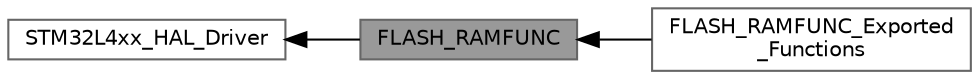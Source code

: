digraph "FLASH_RAMFUNC"
{
 // LATEX_PDF_SIZE
  bgcolor="transparent";
  edge [fontname=Helvetica,fontsize=10,labelfontname=Helvetica,labelfontsize=10];
  node [fontname=Helvetica,fontsize=10,shape=box,height=0.2,width=0.4];
  rankdir=LR;
  Node1 [id="Node000001",label="FLASH_RAMFUNC",height=0.2,width=0.4,color="gray40", fillcolor="grey60", style="filled", fontcolor="black",tooltip="FLASH functions executed from RAM"];
  Node3 [id="Node000003",label="FLASH_RAMFUNC_Exported\l_Functions",height=0.2,width=0.4,color="grey40", fillcolor="white", style="filled",URL="$group___f_l_a_s_h___r_a_m_f_u_n_c___exported___functions.html",tooltip=" "];
  Node2 [id="Node000002",label="STM32L4xx_HAL_Driver",height=0.2,width=0.4,color="grey40", fillcolor="white", style="filled",URL="$group___s_t_m32_l4xx___h_a_l___driver.html",tooltip=" "];
  Node2->Node1 [shape=plaintext, dir="back", style="solid"];
  Node1->Node3 [shape=plaintext, dir="back", style="solid"];
}
